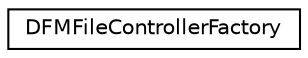 digraph "类继承关系图"
{
  edge [fontname="Helvetica",fontsize="10",labelfontname="Helvetica",labelfontsize="10"];
  node [fontname="Helvetica",fontsize="10",shape=record];
  rankdir="LR";
  Node0 [label="DFMFileControllerFactory",height=0.2,width=0.4,color="black", fillcolor="white", style="filled",URL="$class_d_f_m_file_controller_factory.html"];
}
